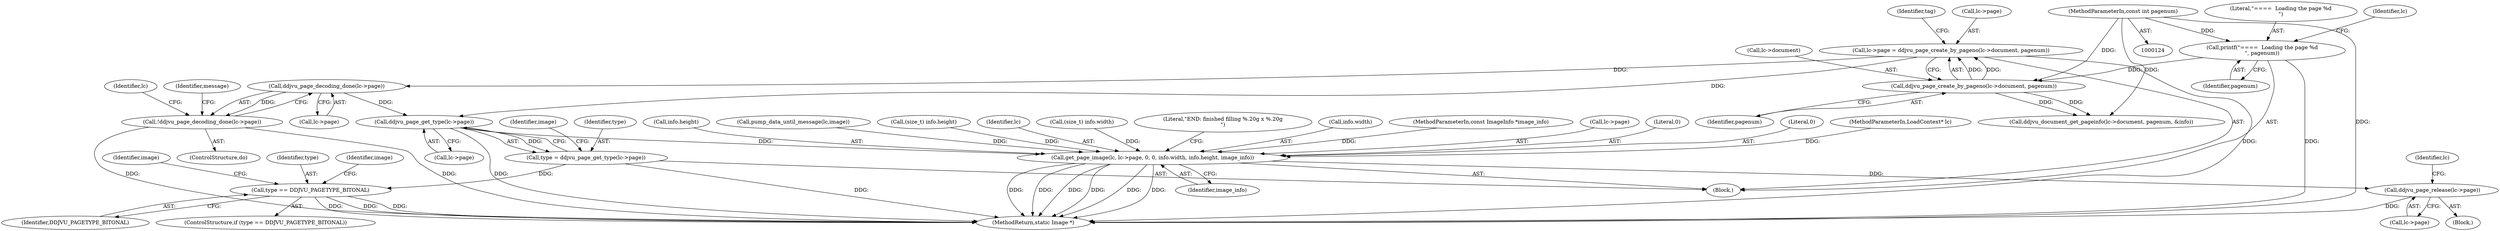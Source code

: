 digraph "0_ImageMagick_f6e9d0d9955e85bdd7540b251cd50d598dacc5e6_11@API" {
"1000154" [label="(Call,lc->page = ddjvu_page_create_by_pageno(lc->document, pagenum))"];
"1000158" [label="(Call,ddjvu_page_create_by_pageno(lc->document, pagenum))"];
"1000151" [label="(Call,printf(\"====  Loading the page %d\n\", pagenum))"];
"1000126" [label="(MethodParameterIn,const int pagenum)"];
"1000219" [label="(Call,ddjvu_page_decoding_done(lc->page))"];
"1000218" [label="(Call,!ddjvu_page_decoding_done(lc->page))"];
"1000343" [label="(Call,ddjvu_page_get_type(lc->page))"];
"1000341" [label="(Call,type = ddjvu_page_get_type(lc->page))"];
"1000366" [label="(Call,type == DDJVU_PAGETYPE_BITONAL)"];
"1000459" [label="(Call,get_page_image(lc, lc->page, 0, 0, info.width, info.height, image_info))"];
"1000497" [label="(Call,ddjvu_page_release(lc->page))"];
"1000129" [label="(Block,)"];
"1000474" [label="(Literal,\"END: finished filling %.20g x %.20g\n\")"];
"1000466" [label="(Call,info.width)"];
"1000162" [label="(Identifier,pagenum)"];
"1000372" [label="(Identifier,image)"];
"1000155" [label="(Call,lc->page)"];
"1000127" [label="(MethodParameterIn,const ImageInfo *image_info)"];
"1000151" [label="(Call,printf(\"====  Loading the page %d\n\", pagenum))"];
"1000461" [label="(Call,lc->page)"];
"1000464" [label="(Literal,0)"];
"1000349" [label="(Identifier,image)"];
"1000342" [label="(Identifier,type)"];
"1000220" [label="(Call,lc->page)"];
"1000366" [label="(Call,type == DDJVU_PAGETYPE_BITONAL)"];
"1000154" [label="(Call,lc->page = ddjvu_page_create_by_pageno(lc->document, pagenum))"];
"1000153" [label="(Identifier,pagenum)"];
"1000152" [label="(Literal,\"====  Loading the page %d\n\")"];
"1000344" [label="(Call,lc->page)"];
"1000365" [label="(ControlStructure,if (type == DDJVU_PAGETYPE_BITONAL))"];
"1000405" [label="(Identifier,image)"];
"1000126" [label="(MethodParameterIn,const int pagenum)"];
"1000164" [label="(Identifier,tag)"];
"1000156" [label="(Identifier,lc)"];
"1000472" [label="(Identifier,image_info)"];
"1000223" [label="(Call,ddjvu_document_get_pageinfo(lc->document, pagenum, &info))"];
"1000341" [label="(Call,type = ddjvu_page_get_type(lc->page))"];
"1000465" [label="(Literal,0)"];
"1000516" [label="(MethodReturn,static Image *)"];
"1000125" [label="(MethodParameterIn,LoadContext* lc)"];
"1000343" [label="(Call,ddjvu_page_get_type(lc->page))"];
"1000167" [label="(ControlStructure,do)"];
"1000459" [label="(Call,get_page_image(lc, lc->page, 0, 0, info.width, info.height, image_info))"];
"1000159" [label="(Call,lc->document)"];
"1000368" [label="(Identifier,DDJVU_PAGETYPE_BITONAL)"];
"1000469" [label="(Call,info.height)"];
"1000219" [label="(Call,ddjvu_page_decoding_done(lc->page))"];
"1000225" [label="(Identifier,lc)"];
"1000498" [label="(Call,lc->page)"];
"1000192" [label="(Call,pump_data_until_message(lc,image))"];
"1000360" [label="(Call,(size_t) info.height)"];
"1000171" [label="(Identifier,message)"];
"1000218" [label="(Call,!ddjvu_page_decoding_done(lc->page))"];
"1000367" [label="(Identifier,type)"];
"1000460" [label="(Identifier,lc)"];
"1000496" [label="(Block,)"];
"1000497" [label="(Call,ddjvu_page_release(lc->page))"];
"1000503" [label="(Identifier,lc)"];
"1000351" [label="(Call,(size_t) info.width)"];
"1000158" [label="(Call,ddjvu_page_create_by_pageno(lc->document, pagenum))"];
"1000154" -> "1000129"  [label="AST: "];
"1000154" -> "1000158"  [label="CFG: "];
"1000155" -> "1000154"  [label="AST: "];
"1000158" -> "1000154"  [label="AST: "];
"1000164" -> "1000154"  [label="CFG: "];
"1000154" -> "1000516"  [label="DDG: "];
"1000158" -> "1000154"  [label="DDG: "];
"1000158" -> "1000154"  [label="DDG: "];
"1000154" -> "1000219"  [label="DDG: "];
"1000154" -> "1000343"  [label="DDG: "];
"1000158" -> "1000162"  [label="CFG: "];
"1000159" -> "1000158"  [label="AST: "];
"1000162" -> "1000158"  [label="AST: "];
"1000151" -> "1000158"  [label="DDG: "];
"1000126" -> "1000158"  [label="DDG: "];
"1000158" -> "1000223"  [label="DDG: "];
"1000158" -> "1000223"  [label="DDG: "];
"1000151" -> "1000129"  [label="AST: "];
"1000151" -> "1000153"  [label="CFG: "];
"1000152" -> "1000151"  [label="AST: "];
"1000153" -> "1000151"  [label="AST: "];
"1000156" -> "1000151"  [label="CFG: "];
"1000151" -> "1000516"  [label="DDG: "];
"1000126" -> "1000151"  [label="DDG: "];
"1000126" -> "1000124"  [label="AST: "];
"1000126" -> "1000516"  [label="DDG: "];
"1000126" -> "1000223"  [label="DDG: "];
"1000219" -> "1000218"  [label="AST: "];
"1000219" -> "1000220"  [label="CFG: "];
"1000220" -> "1000219"  [label="AST: "];
"1000218" -> "1000219"  [label="CFG: "];
"1000219" -> "1000218"  [label="DDG: "];
"1000219" -> "1000343"  [label="DDG: "];
"1000218" -> "1000167"  [label="AST: "];
"1000171" -> "1000218"  [label="CFG: "];
"1000225" -> "1000218"  [label="CFG: "];
"1000218" -> "1000516"  [label="DDG: "];
"1000218" -> "1000516"  [label="DDG: "];
"1000343" -> "1000341"  [label="AST: "];
"1000343" -> "1000344"  [label="CFG: "];
"1000344" -> "1000343"  [label="AST: "];
"1000341" -> "1000343"  [label="CFG: "];
"1000343" -> "1000516"  [label="DDG: "];
"1000343" -> "1000341"  [label="DDG: "];
"1000343" -> "1000459"  [label="DDG: "];
"1000341" -> "1000129"  [label="AST: "];
"1000342" -> "1000341"  [label="AST: "];
"1000349" -> "1000341"  [label="CFG: "];
"1000341" -> "1000516"  [label="DDG: "];
"1000341" -> "1000366"  [label="DDG: "];
"1000366" -> "1000365"  [label="AST: "];
"1000366" -> "1000368"  [label="CFG: "];
"1000367" -> "1000366"  [label="AST: "];
"1000368" -> "1000366"  [label="AST: "];
"1000372" -> "1000366"  [label="CFG: "];
"1000405" -> "1000366"  [label="CFG: "];
"1000366" -> "1000516"  [label="DDG: "];
"1000366" -> "1000516"  [label="DDG: "];
"1000366" -> "1000516"  [label="DDG: "];
"1000459" -> "1000129"  [label="AST: "];
"1000459" -> "1000472"  [label="CFG: "];
"1000460" -> "1000459"  [label="AST: "];
"1000461" -> "1000459"  [label="AST: "];
"1000464" -> "1000459"  [label="AST: "];
"1000465" -> "1000459"  [label="AST: "];
"1000466" -> "1000459"  [label="AST: "];
"1000469" -> "1000459"  [label="AST: "];
"1000472" -> "1000459"  [label="AST: "];
"1000474" -> "1000459"  [label="CFG: "];
"1000459" -> "1000516"  [label="DDG: "];
"1000459" -> "1000516"  [label="DDG: "];
"1000459" -> "1000516"  [label="DDG: "];
"1000459" -> "1000516"  [label="DDG: "];
"1000459" -> "1000516"  [label="DDG: "];
"1000459" -> "1000516"  [label="DDG: "];
"1000192" -> "1000459"  [label="DDG: "];
"1000125" -> "1000459"  [label="DDG: "];
"1000351" -> "1000459"  [label="DDG: "];
"1000360" -> "1000459"  [label="DDG: "];
"1000127" -> "1000459"  [label="DDG: "];
"1000459" -> "1000497"  [label="DDG: "];
"1000497" -> "1000496"  [label="AST: "];
"1000497" -> "1000498"  [label="CFG: "];
"1000498" -> "1000497"  [label="AST: "];
"1000503" -> "1000497"  [label="CFG: "];
"1000497" -> "1000516"  [label="DDG: "];
}
